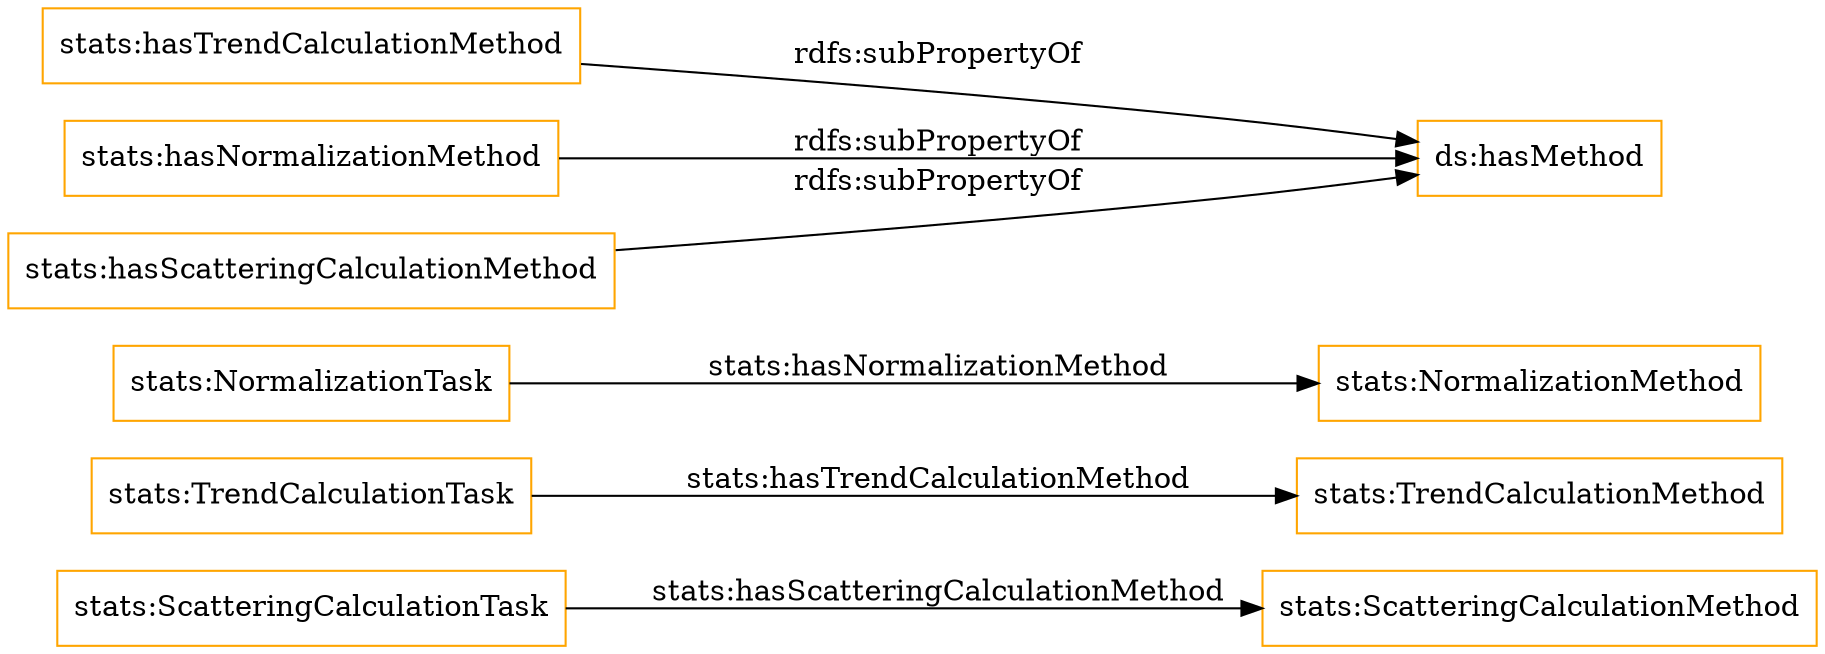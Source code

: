 digraph ar2dtool_diagram { 
rankdir=LR;
size="1501"
node [shape = rectangle, color="orange"]; "stats:ScatteringCalculationTask" "stats:ScatteringCalculationMethod" "stats:TrendCalculationTask" "stats:NormalizationMethod" "stats:TrendCalculationMethod" "stats:NormalizationTask" ; /*classes style*/
	"stats:hasTrendCalculationMethod" -> "ds:hasMethod" [ label = "rdfs:subPropertyOf" ];
	"stats:hasNormalizationMethod" -> "ds:hasMethod" [ label = "rdfs:subPropertyOf" ];
	"stats:hasScatteringCalculationMethod" -> "ds:hasMethod" [ label = "rdfs:subPropertyOf" ];
	"stats:NormalizationTask" -> "stats:NormalizationMethod" [ label = "stats:hasNormalizationMethod" ];
	"stats:TrendCalculationTask" -> "stats:TrendCalculationMethod" [ label = "stats:hasTrendCalculationMethod" ];
	"stats:ScatteringCalculationTask" -> "stats:ScatteringCalculationMethod" [ label = "stats:hasScatteringCalculationMethod" ];

}
